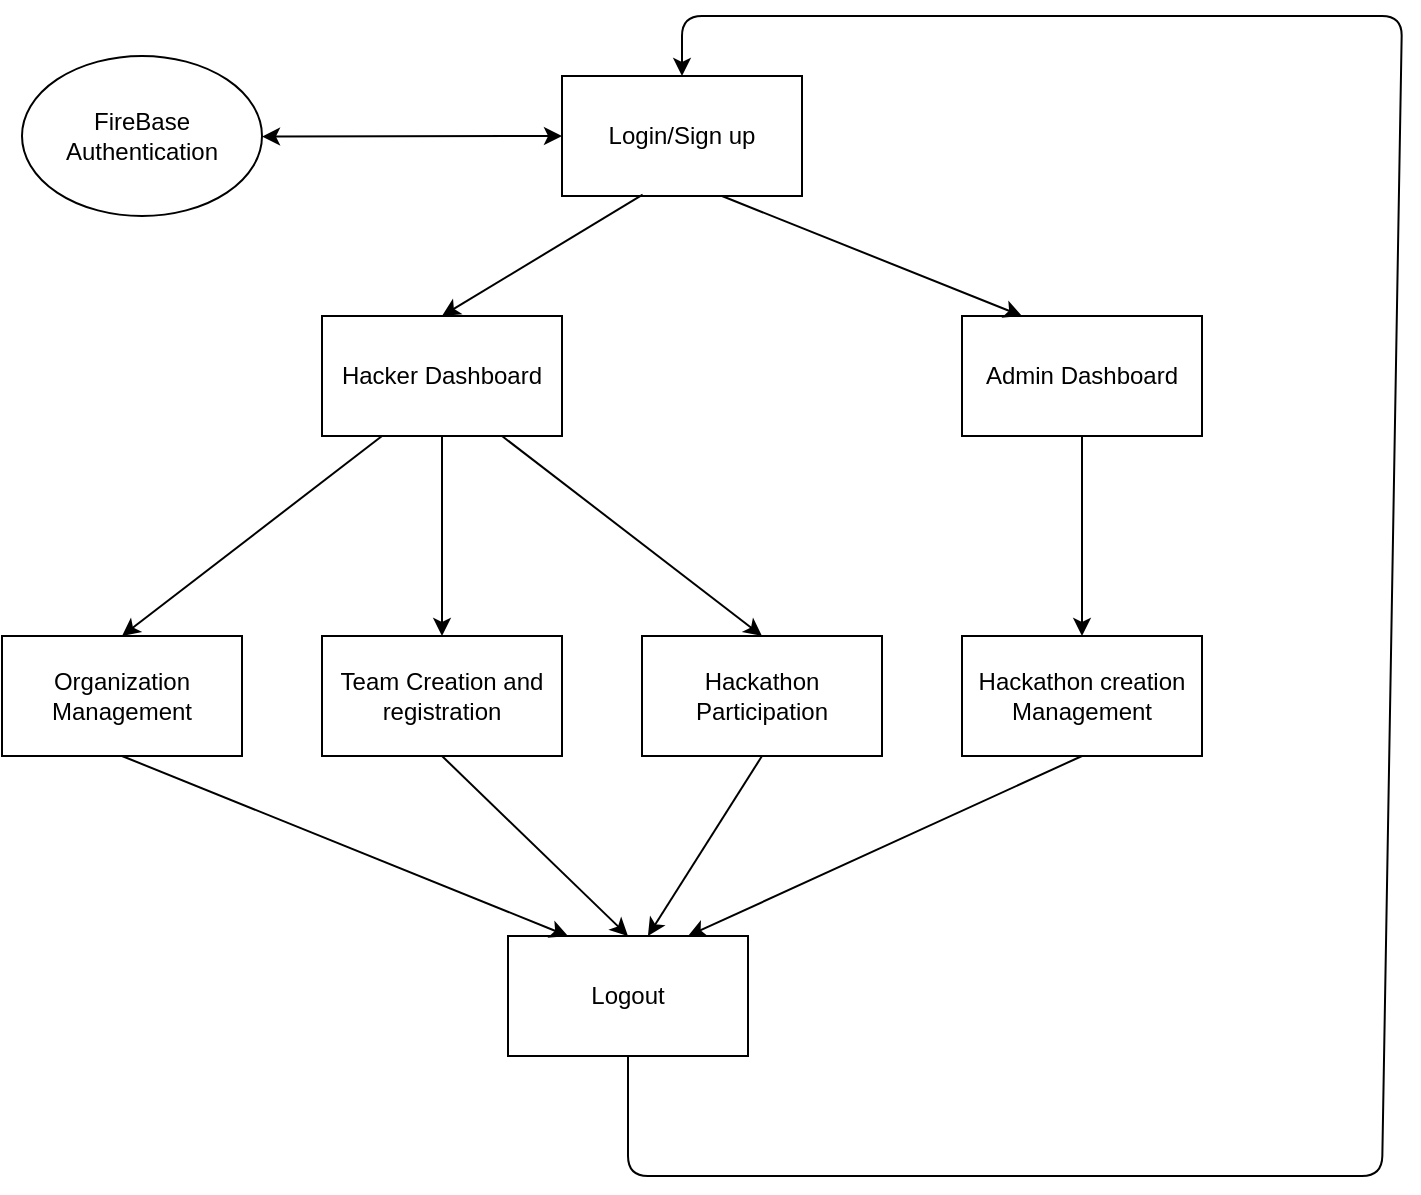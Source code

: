 <mxfile version="10.6.7" type="device"><diagram id="geYPsDHoNkoZcjp88f0I" name="Page-1"><mxGraphModel dx="709" dy="459" grid="1" gridSize="10" guides="1" tooltips="1" connect="1" arrows="1" fold="1" page="1" pageScale="1" pageWidth="827" pageHeight="1169" math="0" shadow="0"><root><mxCell id="0"/><mxCell id="1" parent="0"/><mxCell id="9NxtbC2hfrQoPKSasDyX-3" value="Login/Sign up" style="rounded=0;whiteSpace=wrap;html=1;" vertex="1" parent="1"><mxGeometry x="320" y="80" width="120" height="60" as="geometry"/></mxCell><mxCell id="9NxtbC2hfrQoPKSasDyX-4" value="FireBase Authentication" style="ellipse;whiteSpace=wrap;html=1;" vertex="1" parent="1"><mxGeometry x="50" y="70" width="120" height="80" as="geometry"/></mxCell><mxCell id="9NxtbC2hfrQoPKSasDyX-6" value="Hacker Dashboard" style="rounded=0;whiteSpace=wrap;html=1;" vertex="1" parent="1"><mxGeometry x="200" y="200" width="120" height="60" as="geometry"/></mxCell><mxCell id="9NxtbC2hfrQoPKSasDyX-7" value="Admin Dashboard" style="rounded=0;whiteSpace=wrap;html=1;" vertex="1" parent="1"><mxGeometry x="520" y="200" width="120" height="60" as="geometry"/></mxCell><mxCell id="9NxtbC2hfrQoPKSasDyX-8" value="" style="endArrow=classic;startArrow=classic;html=1;entryX=0;entryY=0.5;entryDx=0;entryDy=0;" edge="1" parent="1" source="9NxtbC2hfrQoPKSasDyX-4" target="9NxtbC2hfrQoPKSasDyX-3"><mxGeometry width="50" height="50" relative="1" as="geometry"><mxPoint x="210" y="150" as="sourcePoint"/><mxPoint x="260" y="100" as="targetPoint"/></mxGeometry></mxCell><mxCell id="9NxtbC2hfrQoPKSasDyX-9" value="" style="endArrow=classic;html=1;exitX=0.336;exitY=0.989;exitDx=0;exitDy=0;exitPerimeter=0;entryX=0.5;entryY=0;entryDx=0;entryDy=0;" edge="1" parent="1" source="9NxtbC2hfrQoPKSasDyX-3" target="9NxtbC2hfrQoPKSasDyX-6"><mxGeometry width="50" height="50" relative="1" as="geometry"><mxPoint x="320" y="260" as="sourcePoint"/><mxPoint x="370" y="210" as="targetPoint"/></mxGeometry></mxCell><mxCell id="9NxtbC2hfrQoPKSasDyX-10" value="" style="endArrow=classic;html=1;entryX=0.25;entryY=0;entryDx=0;entryDy=0;" edge="1" parent="1" target="9NxtbC2hfrQoPKSasDyX-7"><mxGeometry width="50" height="50" relative="1" as="geometry"><mxPoint x="400" y="140" as="sourcePoint"/><mxPoint x="480" y="200" as="targetPoint"/></mxGeometry></mxCell><mxCell id="9NxtbC2hfrQoPKSasDyX-11" value="Hackathon creation Management" style="rounded=0;whiteSpace=wrap;html=1;" vertex="1" parent="1"><mxGeometry x="520" y="360" width="120" height="60" as="geometry"/></mxCell><mxCell id="9NxtbC2hfrQoPKSasDyX-12" value="Organization Management" style="rounded=0;whiteSpace=wrap;html=1;" vertex="1" parent="1"><mxGeometry x="40" y="360" width="120" height="60" as="geometry"/></mxCell><mxCell id="9NxtbC2hfrQoPKSasDyX-15" value="Team Creation and registration" style="rounded=0;whiteSpace=wrap;html=1;" vertex="1" parent="1"><mxGeometry x="200" y="360" width="120" height="60" as="geometry"/></mxCell><mxCell id="9NxtbC2hfrQoPKSasDyX-16" value="Hackathon Participation" style="rounded=0;whiteSpace=wrap;html=1;" vertex="1" parent="1"><mxGeometry x="360" y="360" width="120" height="60" as="geometry"/></mxCell><mxCell id="9NxtbC2hfrQoPKSasDyX-17" value="" style="endArrow=classic;html=1;exitX=0.25;exitY=1;exitDx=0;exitDy=0;entryX=0.5;entryY=0;entryDx=0;entryDy=0;" edge="1" parent="1" source="9NxtbC2hfrQoPKSasDyX-6" target="9NxtbC2hfrQoPKSasDyX-12"><mxGeometry width="50" height="50" relative="1" as="geometry"><mxPoint x="270" y="270" as="sourcePoint"/><mxPoint x="250" y="280" as="targetPoint"/></mxGeometry></mxCell><mxCell id="9NxtbC2hfrQoPKSasDyX-18" value="" style="endArrow=classic;html=1;entryX=0.5;entryY=0;entryDx=0;entryDy=0;exitX=0.5;exitY=1;exitDx=0;exitDy=0;" edge="1" parent="1" source="9NxtbC2hfrQoPKSasDyX-6" target="9NxtbC2hfrQoPKSasDyX-15"><mxGeometry width="50" height="50" relative="1" as="geometry"><mxPoint x="200" y="330" as="sourcePoint"/><mxPoint x="260" y="290" as="targetPoint"/></mxGeometry></mxCell><mxCell id="9NxtbC2hfrQoPKSasDyX-19" value="" style="endArrow=classic;html=1;entryX=0.5;entryY=0;entryDx=0;entryDy=0;exitX=0.75;exitY=1;exitDx=0;exitDy=0;" edge="1" parent="1" source="9NxtbC2hfrQoPKSasDyX-6" target="9NxtbC2hfrQoPKSasDyX-16"><mxGeometry width="50" height="50" relative="1" as="geometry"><mxPoint x="210" y="340" as="sourcePoint"/><mxPoint x="270" y="300" as="targetPoint"/></mxGeometry></mxCell><mxCell id="9NxtbC2hfrQoPKSasDyX-20" value="" style="endArrow=classic;html=1;exitX=0.5;exitY=1;exitDx=0;exitDy=0;entryX=0.5;entryY=0;entryDx=0;entryDy=0;" edge="1" parent="1" source="9NxtbC2hfrQoPKSasDyX-7" target="9NxtbC2hfrQoPKSasDyX-11"><mxGeometry width="50" height="50" relative="1" as="geometry"><mxPoint x="590" y="340" as="sourcePoint"/><mxPoint x="640" y="290" as="targetPoint"/></mxGeometry></mxCell><mxCell id="9NxtbC2hfrQoPKSasDyX-21" value="Logout" style="rounded=0;whiteSpace=wrap;html=1;" vertex="1" parent="1"><mxGeometry x="293" y="510" width="120" height="60" as="geometry"/></mxCell><mxCell id="9NxtbC2hfrQoPKSasDyX-22" value="" style="endArrow=classic;html=1;exitX=0.5;exitY=1;exitDx=0;exitDy=0;entryX=0.583;entryY=0;entryDx=0;entryDy=0;entryPerimeter=0;" edge="1" parent="1" source="9NxtbC2hfrQoPKSasDyX-16" target="9NxtbC2hfrQoPKSasDyX-21"><mxGeometry width="50" height="50" relative="1" as="geometry"><mxPoint x="390" y="410" as="sourcePoint"/><mxPoint x="490" y="520" as="targetPoint"/></mxGeometry></mxCell><mxCell id="9NxtbC2hfrQoPKSasDyX-23" value="" style="endArrow=classic;html=1;exitX=0.5;exitY=1;exitDx=0;exitDy=0;entryX=0.75;entryY=0;entryDx=0;entryDy=0;" edge="1" parent="1" source="9NxtbC2hfrQoPKSasDyX-11" target="9NxtbC2hfrQoPKSasDyX-21"><mxGeometry width="50" height="50" relative="1" as="geometry"><mxPoint x="500" y="410" as="sourcePoint"/><mxPoint x="440" y="520" as="targetPoint"/></mxGeometry></mxCell><mxCell id="9NxtbC2hfrQoPKSasDyX-24" value="" style="endArrow=classic;html=1;entryX=0.5;entryY=0;entryDx=0;entryDy=0;exitX=0.5;exitY=1;exitDx=0;exitDy=0;" edge="1" parent="1" source="9NxtbC2hfrQoPKSasDyX-15" target="9NxtbC2hfrQoPKSasDyX-21"><mxGeometry width="50" height="50" relative="1" as="geometry"><mxPoint x="253" y="410" as="sourcePoint"/><mxPoint x="353" y="520" as="targetPoint"/></mxGeometry></mxCell><mxCell id="9NxtbC2hfrQoPKSasDyX-25" value="" style="endArrow=classic;html=1;exitX=0.5;exitY=1;exitDx=0;exitDy=0;entryX=0.5;entryY=0;entryDx=0;entryDy=0;" edge="1" parent="1" source="9NxtbC2hfrQoPKSasDyX-21" target="9NxtbC2hfrQoPKSasDyX-3"><mxGeometry width="50" height="50" relative="1" as="geometry"><mxPoint x="340" y="570" as="sourcePoint"/><mxPoint x="380" y="50" as="targetPoint"/><Array as="points"><mxPoint x="353" y="630"/><mxPoint x="730" y="630"/><mxPoint x="740" y="50"/><mxPoint x="380" y="50"/></Array></mxGeometry></mxCell><mxCell id="9NxtbC2hfrQoPKSasDyX-26" value="" style="endArrow=classic;html=1;exitX=0.5;exitY=1;exitDx=0;exitDy=0;entryX=0.25;entryY=0;entryDx=0;entryDy=0;" edge="1" parent="1" source="9NxtbC2hfrQoPKSasDyX-12" target="9NxtbC2hfrQoPKSasDyX-21"><mxGeometry width="50" height="50" relative="1" as="geometry"><mxPoint x="120" y="430" as="sourcePoint"/><mxPoint x="350" y="530" as="targetPoint"/></mxGeometry></mxCell></root></mxGraphModel></diagram></mxfile>